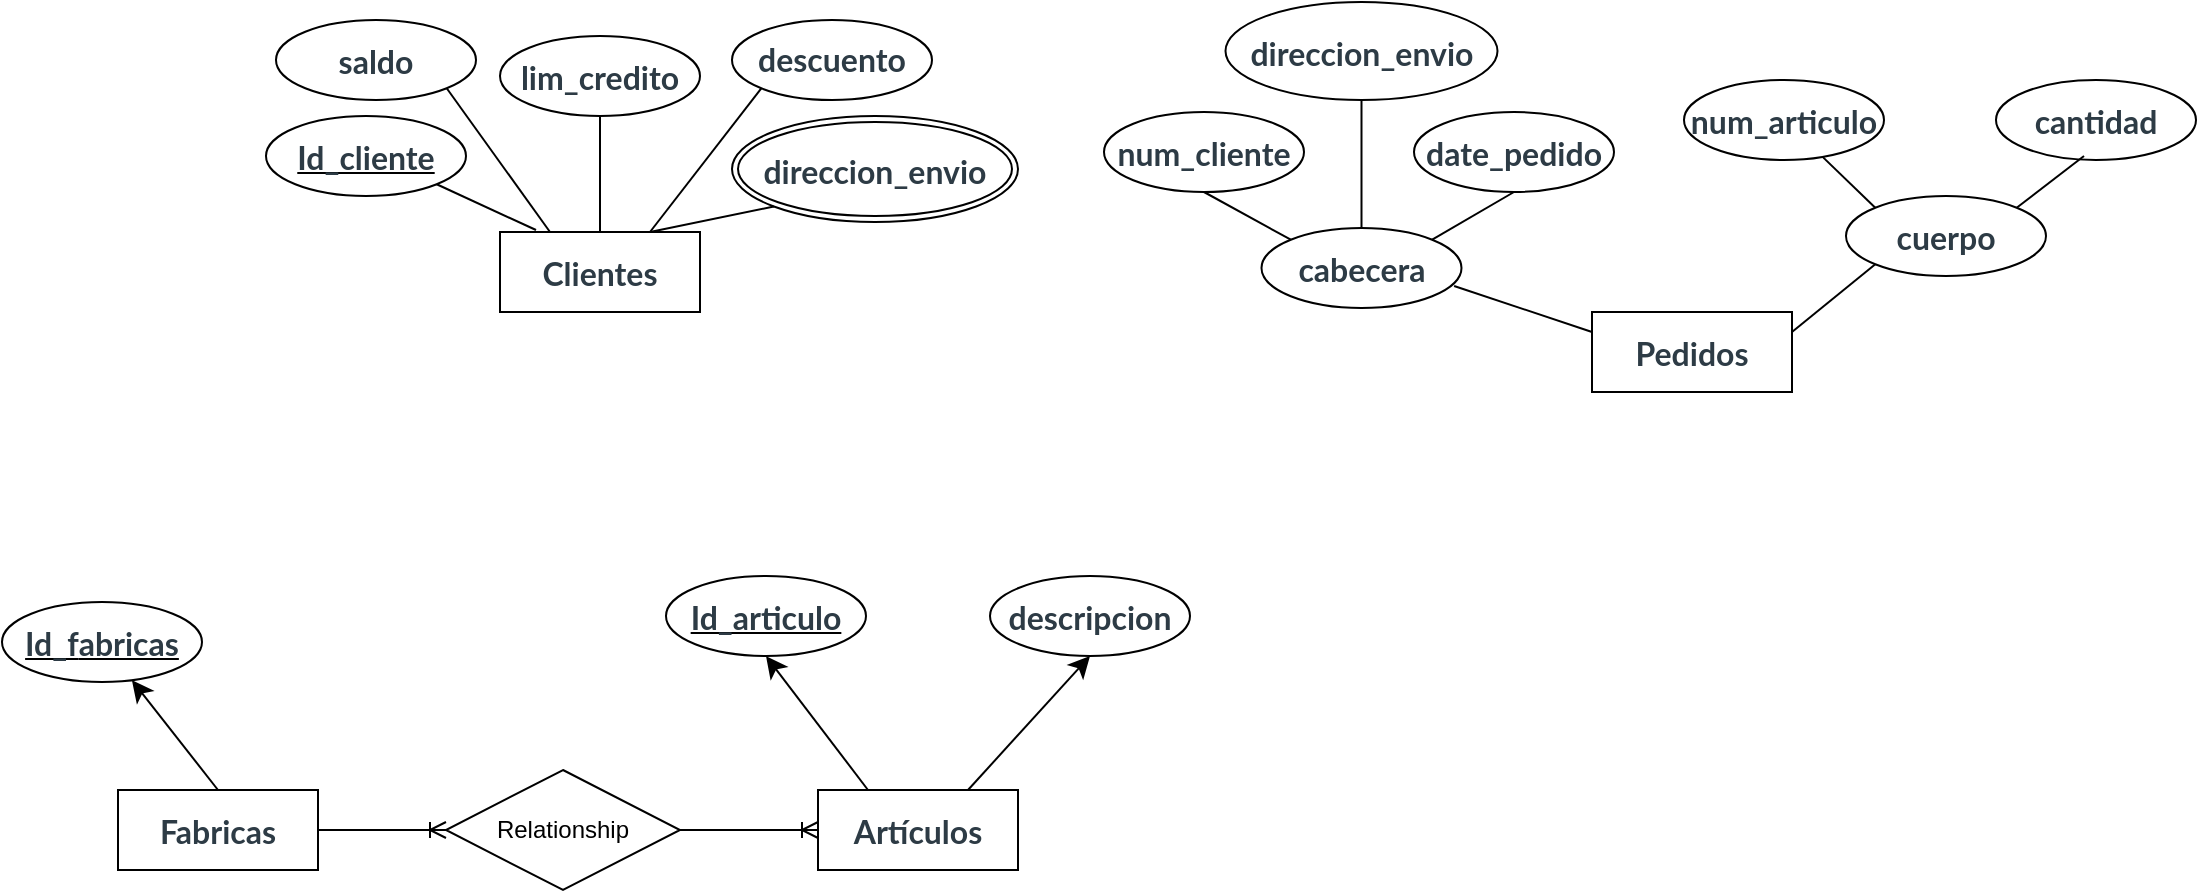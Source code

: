 <mxfile version="24.9.1">
  <diagram name="Página-1" id="xeah7sLJagFgJ3AP-C5m">
    <mxGraphModel dx="872" dy="771" grid="0" gridSize="10" guides="1" tooltips="1" connect="1" arrows="1" fold="1" page="0" pageScale="1" pageWidth="827" pageHeight="1169" math="0" shadow="0">
      <root>
        <mxCell id="0" />
        <mxCell id="1" parent="0" />
        <mxCell id="4hjfHTB6GQF3sTCc0Yl3-3" value="&lt;strong style=&quot;color: rgb(45, 59, 69); font-family: LatoWeb, &amp;quot;Lato Extended&amp;quot;, Lato, &amp;quot;Helvetica Neue&amp;quot;, Helvetica, Arial, sans-serif; font-size: 16px; text-align: left;&quot;&gt;Clientes&lt;/strong&gt;" style="whiteSpace=wrap;html=1;align=center;" parent="1" vertex="1">
          <mxGeometry x="118" y="161" width="100" height="40" as="geometry" />
        </mxCell>
        <mxCell id="4hjfHTB6GQF3sTCc0Yl3-4" value="&lt;strong style=&quot;color: rgb(45, 59, 69); font-family: LatoWeb, &amp;quot;Lato Extended&amp;quot;, Lato, &amp;quot;Helvetica Neue&amp;quot;, Helvetica, Arial, sans-serif; font-size: 16px; text-align: left;&quot;&gt;direccion_envio&lt;/strong&gt;" style="ellipse;shape=doubleEllipse;margin=3;whiteSpace=wrap;html=1;align=center;" parent="1" vertex="1">
          <mxGeometry x="234" y="103" width="143" height="53" as="geometry" />
        </mxCell>
        <mxCell id="4hjfHTB6GQF3sTCc0Yl3-5" value="&lt;strong style=&quot;color: rgb(45, 59, 69); font-family: LatoWeb, &amp;quot;Lato Extended&amp;quot;, Lato, &amp;quot;Helvetica Neue&amp;quot;, Helvetica, Arial, sans-serif; font-size: 16px; text-align: left;&quot;&gt;saldo&lt;/strong&gt;" style="ellipse;whiteSpace=wrap;html=1;align=center;" parent="1" vertex="1">
          <mxGeometry x="6" y="55" width="100" height="40" as="geometry" />
        </mxCell>
        <mxCell id="4hjfHTB6GQF3sTCc0Yl3-6" value="&lt;strong style=&quot;color: rgb(45, 59, 69); font-family: LatoWeb, &amp;quot;Lato Extended&amp;quot;, Lato, &amp;quot;Helvetica Neue&amp;quot;, Helvetica, Arial, sans-serif; font-size: 16px; text-align: left;&quot;&gt;lim_credito&lt;/strong&gt;" style="ellipse;whiteSpace=wrap;html=1;align=center;" parent="1" vertex="1">
          <mxGeometry x="118" y="63" width="100" height="40" as="geometry" />
        </mxCell>
        <mxCell id="4hjfHTB6GQF3sTCc0Yl3-8" value="&lt;strong style=&quot;color: rgb(45, 59, 69); font-family: LatoWeb, &amp;quot;Lato Extended&amp;quot;, Lato, &amp;quot;Helvetica Neue&amp;quot;, Helvetica, Arial, sans-serif; font-size: 16px; text-align: left;&quot;&gt;Id_cliente&lt;/strong&gt;" style="ellipse;whiteSpace=wrap;html=1;align=center;fontStyle=4;" parent="1" vertex="1">
          <mxGeometry x="1" y="103" width="100" height="40" as="geometry" />
        </mxCell>
        <mxCell id="4hjfHTB6GQF3sTCc0Yl3-20" style="edgeStyle=none;curved=1;rounded=0;orthogonalLoop=1;jettySize=auto;html=1;exitX=0.25;exitY=0;exitDx=0;exitDy=0;entryX=0.5;entryY=1;entryDx=0;entryDy=0;fontSize=12;startSize=8;endSize=8;" parent="1" source="4hjfHTB6GQF3sTCc0Yl3-17" target="4hjfHTB6GQF3sTCc0Yl3-18" edge="1">
          <mxGeometry relative="1" as="geometry" />
        </mxCell>
        <mxCell id="4hjfHTB6GQF3sTCc0Yl3-39" style="edgeStyle=none;curved=1;rounded=0;orthogonalLoop=1;jettySize=auto;html=1;exitX=0.75;exitY=0;exitDx=0;exitDy=0;entryX=0.5;entryY=1;entryDx=0;entryDy=0;fontSize=12;startSize=8;endSize=8;" parent="1" source="4hjfHTB6GQF3sTCc0Yl3-17" target="4hjfHTB6GQF3sTCc0Yl3-38" edge="1">
          <mxGeometry relative="1" as="geometry" />
        </mxCell>
        <mxCell id="4hjfHTB6GQF3sTCc0Yl3-17" value="&lt;strong style=&quot;color: rgb(45, 59, 69); font-family: LatoWeb, &amp;quot;Lato Extended&amp;quot;, Lato, &amp;quot;Helvetica Neue&amp;quot;, Helvetica, Arial, sans-serif; font-size: 16px; text-align: left;&quot;&gt;Artículos&lt;/strong&gt;" style="whiteSpace=wrap;html=1;align=center;" parent="1" vertex="1">
          <mxGeometry x="277" y="440" width="100" height="40" as="geometry" />
        </mxCell>
        <mxCell id="4hjfHTB6GQF3sTCc0Yl3-18" value="&lt;strong style=&quot;color: rgb(45, 59, 69); font-family: LatoWeb, &amp;quot;Lato Extended&amp;quot;, Lato, &amp;quot;Helvetica Neue&amp;quot;, Helvetica, Arial, sans-serif; font-size: 16px; text-align: left;&quot;&gt;Id_articulo&lt;/strong&gt;" style="ellipse;whiteSpace=wrap;html=1;align=center;fontStyle=4;" parent="1" vertex="1">
          <mxGeometry x="201" y="333" width="100" height="40" as="geometry" />
        </mxCell>
        <mxCell id="4hjfHTB6GQF3sTCc0Yl3-24" style="edgeStyle=none;curved=1;rounded=0;orthogonalLoop=1;jettySize=auto;html=1;exitX=0.5;exitY=0;exitDx=0;exitDy=0;fontSize=12;startSize=8;endSize=8;" parent="1" source="4hjfHTB6GQF3sTCc0Yl3-22" target="4hjfHTB6GQF3sTCc0Yl3-23" edge="1">
          <mxGeometry relative="1" as="geometry" />
        </mxCell>
        <mxCell id="4hjfHTB6GQF3sTCc0Yl3-22" value="&lt;div style=&quot;text-align: left;&quot;&gt;&lt;font face=&quot;LatoWeb, Lato Extended, Lato, Helvetica Neue, Helvetica, Arial, sans-serif&quot; color=&quot;#2d3b45&quot;&gt;&lt;span style=&quot;font-size: 16px;&quot;&gt;&lt;b&gt;Fabricas&lt;/b&gt;&lt;/span&gt;&lt;/font&gt;&lt;/div&gt;" style="whiteSpace=wrap;html=1;align=center;" parent="1" vertex="1">
          <mxGeometry x="-73" y="440" width="100" height="40" as="geometry" />
        </mxCell>
        <mxCell id="4hjfHTB6GQF3sTCc0Yl3-23" value="&lt;strong style=&quot;color: rgb(45, 59, 69); font-family: LatoWeb, &amp;quot;Lato Extended&amp;quot;, Lato, &amp;quot;Helvetica Neue&amp;quot;, Helvetica, Arial, sans-serif; font-size: 16px; text-align: left;&quot;&gt;Id_f&lt;/strong&gt;&lt;b style=&quot;color: rgb(45, 59, 69); font-family: LatoWeb, &amp;quot;Lato Extended&amp;quot;, Lato, &amp;quot;Helvetica Neue&amp;quot;, Helvetica, Arial, sans-serif; font-size: 16px; text-align: left;&quot;&gt;abricas&lt;/b&gt;" style="ellipse;whiteSpace=wrap;html=1;align=center;fontStyle=4;" parent="1" vertex="1">
          <mxGeometry x="-131" y="346" width="100" height="40" as="geometry" />
        </mxCell>
        <mxCell id="4hjfHTB6GQF3sTCc0Yl3-25" value="Relationship" style="shape=rhombus;perimeter=rhombusPerimeter;whiteSpace=wrap;html=1;align=center;" parent="1" vertex="1">
          <mxGeometry x="91" y="430" width="117" height="60" as="geometry" />
        </mxCell>
        <mxCell id="4hjfHTB6GQF3sTCc0Yl3-38" value="&lt;strong style=&quot;color: rgb(45, 59, 69); font-family: LatoWeb, &amp;quot;Lato Extended&amp;quot;, Lato, &amp;quot;Helvetica Neue&amp;quot;, Helvetica, Arial, sans-serif; font-size: 16px; text-align: left;&quot;&gt;descripcion&lt;/strong&gt;" style="ellipse;whiteSpace=wrap;html=1;align=center;" parent="1" vertex="1">
          <mxGeometry x="363" y="333" width="100" height="40" as="geometry" />
        </mxCell>
        <mxCell id="4hjfHTB6GQF3sTCc0Yl3-40" value="&lt;strong style=&quot;color: rgb(45, 59, 69); font-family: LatoWeb, &amp;quot;Lato Extended&amp;quot;, Lato, &amp;quot;Helvetica Neue&amp;quot;, Helvetica, Arial, sans-serif; font-size: 16px; text-align: left;&quot;&gt;Pedidos&lt;/strong&gt;" style="whiteSpace=wrap;html=1;align=center;" parent="1" vertex="1">
          <mxGeometry x="664" y="201" width="100" height="40" as="geometry" />
        </mxCell>
        <mxCell id="4hjfHTB6GQF3sTCc0Yl3-41" value="&lt;div style=&quot;text-align: left;&quot;&gt;&lt;span style=&quot;background-color: initial; font-size: 16px;&quot;&gt;&lt;font face=&quot;LatoWeb, Lato Extended, Lato, Helvetica Neue, Helvetica, Arial, sans-serif&quot; color=&quot;#2d3b45&quot;&gt;&lt;b&gt;descuento&lt;/b&gt;&lt;/font&gt;&lt;/span&gt;&lt;/div&gt;" style="ellipse;whiteSpace=wrap;html=1;align=center;" parent="1" vertex="1">
          <mxGeometry x="234" y="55" width="100" height="40" as="geometry" />
        </mxCell>
        <mxCell id="4hjfHTB6GQF3sTCc0Yl3-53" value="&lt;div style=&quot;text-align: left;&quot;&gt;&lt;font face=&quot;LatoWeb, Lato Extended, Lato, Helvetica Neue, Helvetica, Arial, sans-serif&quot; color=&quot;#2d3b45&quot;&gt;&lt;span style=&quot;font-size: 16px;&quot;&gt;&lt;b&gt;cabecera&lt;/b&gt;&lt;/span&gt;&lt;/font&gt;&lt;/div&gt;" style="ellipse;whiteSpace=wrap;html=1;align=center;" parent="1" vertex="1">
          <mxGeometry x="498.75" y="159" width="100" height="40" as="geometry" />
        </mxCell>
        <mxCell id="4hjfHTB6GQF3sTCc0Yl3-54" value="&lt;div style=&quot;text-align: left;&quot;&gt;&lt;strong style=&quot;color: rgb(45, 59, 69); font-family: LatoWeb, &amp;quot;Lato Extended&amp;quot;, Lato, &amp;quot;Helvetica Neue&amp;quot;, Helvetica, Arial, sans-serif; font-size: 16px;&quot;&gt;cuerpo&lt;/strong&gt;&lt;br&gt;&lt;/div&gt;" style="ellipse;whiteSpace=wrap;html=1;align=center;" parent="1" vertex="1">
          <mxGeometry x="791" y="143" width="100" height="40" as="geometry" />
        </mxCell>
        <mxCell id="mzERt1ANC72C59sDVlhT-1" value="" style="edgeStyle=entityRelationEdgeStyle;fontSize=12;html=1;endArrow=ERoneToMany;rounded=0;exitX=1;exitY=0.5;exitDx=0;exitDy=0;entryX=0;entryY=0.5;entryDx=0;entryDy=0;" edge="1" parent="1" source="4hjfHTB6GQF3sTCc0Yl3-22" target="4hjfHTB6GQF3sTCc0Yl3-25">
          <mxGeometry width="100" height="100" relative="1" as="geometry">
            <mxPoint x="39" y="463" as="sourcePoint" />
            <mxPoint x="139" y="363" as="targetPoint" />
            <Array as="points">
              <mxPoint x="59" y="462" />
            </Array>
          </mxGeometry>
        </mxCell>
        <mxCell id="mzERt1ANC72C59sDVlhT-4" value="" style="endArrow=none;html=1;rounded=0;entryX=1;entryY=1;entryDx=0;entryDy=0;exitX=0.18;exitY=-0.025;exitDx=0;exitDy=0;exitPerimeter=0;" edge="1" parent="1" source="4hjfHTB6GQF3sTCc0Yl3-3" target="4hjfHTB6GQF3sTCc0Yl3-8">
          <mxGeometry relative="1" as="geometry">
            <mxPoint x="158" y="188" as="sourcePoint" />
            <mxPoint x="74" y="120" as="targetPoint" />
          </mxGeometry>
        </mxCell>
        <mxCell id="mzERt1ANC72C59sDVlhT-5" value="" style="endArrow=none;html=1;rounded=0;entryX=0;entryY=1;entryDx=0;entryDy=0;exitX=0.75;exitY=0;exitDx=0;exitDy=0;" edge="1" parent="1" source="4hjfHTB6GQF3sTCc0Yl3-3" target="4hjfHTB6GQF3sTCc0Yl3-4">
          <mxGeometry relative="1" as="geometry">
            <mxPoint x="146" y="170" as="sourcePoint" />
            <mxPoint x="113" y="118" as="targetPoint" />
          </mxGeometry>
        </mxCell>
        <mxCell id="mzERt1ANC72C59sDVlhT-6" value="" style="endArrow=none;html=1;rounded=0;entryX=1;entryY=1;entryDx=0;entryDy=0;exitX=0.25;exitY=0;exitDx=0;exitDy=0;" edge="1" parent="1" source="4hjfHTB6GQF3sTCc0Yl3-3" target="4hjfHTB6GQF3sTCc0Yl3-5">
          <mxGeometry relative="1" as="geometry">
            <mxPoint x="146" y="170" as="sourcePoint" />
            <mxPoint x="96" y="147" as="targetPoint" />
          </mxGeometry>
        </mxCell>
        <mxCell id="mzERt1ANC72C59sDVlhT-7" value="" style="endArrow=none;html=1;rounded=0;entryX=0.5;entryY=1;entryDx=0;entryDy=0;exitX=0.5;exitY=0;exitDx=0;exitDy=0;" edge="1" parent="1" source="4hjfHTB6GQF3sTCc0Yl3-3" target="4hjfHTB6GQF3sTCc0Yl3-6">
          <mxGeometry relative="1" as="geometry">
            <mxPoint x="153" y="171" as="sourcePoint" />
            <mxPoint x="113" y="64" as="targetPoint" />
          </mxGeometry>
        </mxCell>
        <mxCell id="mzERt1ANC72C59sDVlhT-9" value="" style="endArrow=none;html=1;rounded=0;exitX=0.75;exitY=0;exitDx=0;exitDy=0;entryX=0;entryY=1;entryDx=0;entryDy=0;" edge="1" parent="1" source="4hjfHTB6GQF3sTCc0Yl3-3" target="4hjfHTB6GQF3sTCc0Yl3-41">
          <mxGeometry relative="1" as="geometry">
            <mxPoint x="178" y="171" as="sourcePoint" />
            <mxPoint x="221" y="97" as="targetPoint" />
          </mxGeometry>
        </mxCell>
        <mxCell id="mzERt1ANC72C59sDVlhT-10" value="&lt;div style=&quot;text-align: left;&quot;&gt;&lt;font face=&quot;LatoWeb, Lato Extended, Lato, Helvetica Neue, Helvetica, Arial, sans-serif&quot; color=&quot;#2d3b45&quot;&gt;&lt;span style=&quot;font-size: 16px;&quot;&gt;&lt;b&gt;num_cliente&lt;/b&gt;&lt;/span&gt;&lt;/font&gt;&lt;/div&gt;" style="ellipse;whiteSpace=wrap;html=1;align=center;" vertex="1" parent="1">
          <mxGeometry x="420" y="101" width="100" height="40" as="geometry" />
        </mxCell>
        <mxCell id="mzERt1ANC72C59sDVlhT-12" value="&lt;div style=&quot;text-align: left;&quot;&gt;&lt;font face=&quot;LatoWeb, Lato Extended, Lato, Helvetica Neue, Helvetica, Arial, sans-serif&quot; color=&quot;#2d3b45&quot;&gt;&lt;span style=&quot;font-size: 16px;&quot;&gt;&lt;b&gt;date_pedido&lt;/b&gt;&lt;/span&gt;&lt;/font&gt;&lt;/div&gt;" style="ellipse;whiteSpace=wrap;html=1;align=center;" vertex="1" parent="1">
          <mxGeometry x="575" y="101" width="100" height="40" as="geometry" />
        </mxCell>
        <mxCell id="mzERt1ANC72C59sDVlhT-13" value="&lt;div style=&quot;text-align: left;&quot;&gt;&lt;font face=&quot;LatoWeb, Lato Extended, Lato, Helvetica Neue, Helvetica, Arial, sans-serif&quot; color=&quot;#2d3b45&quot;&gt;&lt;span style=&quot;font-size: 16px;&quot;&gt;&lt;b&gt;num_articulo&lt;/b&gt;&lt;/span&gt;&lt;/font&gt;&lt;/div&gt;" style="ellipse;whiteSpace=wrap;html=1;align=center;" vertex="1" parent="1">
          <mxGeometry x="710" y="85" width="100" height="40" as="geometry" />
        </mxCell>
        <mxCell id="mzERt1ANC72C59sDVlhT-14" value="&lt;div style=&quot;text-align: left;&quot;&gt;&lt;font face=&quot;LatoWeb, Lato Extended, Lato, Helvetica Neue, Helvetica, Arial, sans-serif&quot; color=&quot;#2d3b45&quot;&gt;&lt;span style=&quot;font-size: 16px;&quot;&gt;&lt;b&gt;cantidad&lt;/b&gt;&lt;/span&gt;&lt;/font&gt;&lt;/div&gt;" style="ellipse;whiteSpace=wrap;html=1;align=center;" vertex="1" parent="1">
          <mxGeometry x="866" y="85" width="100" height="40" as="geometry" />
        </mxCell>
        <mxCell id="mzERt1ANC72C59sDVlhT-15" value="" style="endArrow=none;html=1;rounded=0;exitX=0;exitY=0;exitDx=0;exitDy=0;entryX=0.5;entryY=1;entryDx=0;entryDy=0;" edge="1" parent="1" source="4hjfHTB6GQF3sTCc0Yl3-53" target="mzERt1ANC72C59sDVlhT-10">
          <mxGeometry relative="1" as="geometry">
            <mxPoint x="453" y="239" as="sourcePoint" />
            <mxPoint x="509" y="167" as="targetPoint" />
          </mxGeometry>
        </mxCell>
        <mxCell id="mzERt1ANC72C59sDVlhT-16" value="" style="endArrow=none;html=1;rounded=0;exitX=0.5;exitY=0;exitDx=0;exitDy=0;entryX=0.5;entryY=1;entryDx=0;entryDy=0;" edge="1" parent="1" source="4hjfHTB6GQF3sTCc0Yl3-53" target="mzERt1ANC72C59sDVlhT-17">
          <mxGeometry relative="1" as="geometry">
            <mxPoint x="523" y="175" as="sourcePoint" />
            <mxPoint x="548.75" y="99.5" as="targetPoint" />
          </mxGeometry>
        </mxCell>
        <mxCell id="mzERt1ANC72C59sDVlhT-17" value="&lt;strong style=&quot;color: rgb(45, 59, 69); font-family: LatoWeb, &amp;quot;Lato Extended&amp;quot;, Lato, &amp;quot;Helvetica Neue&amp;quot;, Helvetica, Arial, sans-serif; font-size: 16px; text-align: left;&quot;&gt;direccion_envio&lt;/strong&gt;" style="ellipse;whiteSpace=wrap;html=1;align=center;" vertex="1" parent="1">
          <mxGeometry x="480.75" y="46" width="136" height="49" as="geometry" />
        </mxCell>
        <mxCell id="mzERt1ANC72C59sDVlhT-19" value="" style="endArrow=none;html=1;rounded=0;exitX=1;exitY=0;exitDx=0;exitDy=0;entryX=0.5;entryY=1;entryDx=0;entryDy=0;" edge="1" parent="1" source="4hjfHTB6GQF3sTCc0Yl3-53" target="mzERt1ANC72C59sDVlhT-12">
          <mxGeometry relative="1" as="geometry">
            <mxPoint x="559" y="169" as="sourcePoint" />
            <mxPoint x="559" y="105" as="targetPoint" />
          </mxGeometry>
        </mxCell>
        <mxCell id="mzERt1ANC72C59sDVlhT-20" value="" style="endArrow=none;html=1;rounded=0;exitX=0;exitY=0.25;exitDx=0;exitDy=0;entryX=0.963;entryY=0.725;entryDx=0;entryDy=0;entryPerimeter=0;" edge="1" parent="1" source="4hjfHTB6GQF3sTCc0Yl3-40" target="4hjfHTB6GQF3sTCc0Yl3-53">
          <mxGeometry relative="1" as="geometry">
            <mxPoint x="559" y="169" as="sourcePoint" />
            <mxPoint x="559" y="105" as="targetPoint" />
          </mxGeometry>
        </mxCell>
        <mxCell id="mzERt1ANC72C59sDVlhT-21" value="" style="endArrow=none;html=1;rounded=0;exitX=1;exitY=0.25;exitDx=0;exitDy=0;entryX=0;entryY=1;entryDx=0;entryDy=0;" edge="1" parent="1" source="4hjfHTB6GQF3sTCc0Yl3-40" target="4hjfHTB6GQF3sTCc0Yl3-54">
          <mxGeometry relative="1" as="geometry">
            <mxPoint x="674" y="221" as="sourcePoint" />
            <mxPoint x="605" y="198" as="targetPoint" />
          </mxGeometry>
        </mxCell>
        <mxCell id="mzERt1ANC72C59sDVlhT-22" value="" style="endArrow=none;html=1;rounded=0;exitX=0;exitY=0;exitDx=0;exitDy=0;" edge="1" parent="1" source="4hjfHTB6GQF3sTCc0Yl3-54" target="mzERt1ANC72C59sDVlhT-13">
          <mxGeometry relative="1" as="geometry">
            <mxPoint x="774" y="221" as="sourcePoint" />
            <mxPoint x="816" y="187" as="targetPoint" />
          </mxGeometry>
        </mxCell>
        <mxCell id="mzERt1ANC72C59sDVlhT-23" value="" style="endArrow=none;html=1;rounded=0;exitX=1;exitY=0;exitDx=0;exitDy=0;entryX=0.44;entryY=0.95;entryDx=0;entryDy=0;entryPerimeter=0;" edge="1" parent="1" source="4hjfHTB6GQF3sTCc0Yl3-54" target="mzERt1ANC72C59sDVlhT-14">
          <mxGeometry relative="1" as="geometry">
            <mxPoint x="816" y="159" as="sourcePoint" />
            <mxPoint x="789" y="133" as="targetPoint" />
          </mxGeometry>
        </mxCell>
        <mxCell id="mzERt1ANC72C59sDVlhT-24" value="" style="edgeStyle=entityRelationEdgeStyle;fontSize=12;html=1;endArrow=ERoneToMany;rounded=0;exitX=1;exitY=0.5;exitDx=0;exitDy=0;entryX=0;entryY=0.5;entryDx=0;entryDy=0;" edge="1" parent="1" source="4hjfHTB6GQF3sTCc0Yl3-25" target="4hjfHTB6GQF3sTCc0Yl3-17">
          <mxGeometry width="100" height="100" relative="1" as="geometry">
            <mxPoint x="153" y="505" as="sourcePoint" />
            <mxPoint x="255" y="564" as="targetPoint" />
          </mxGeometry>
        </mxCell>
      </root>
    </mxGraphModel>
  </diagram>
</mxfile>

